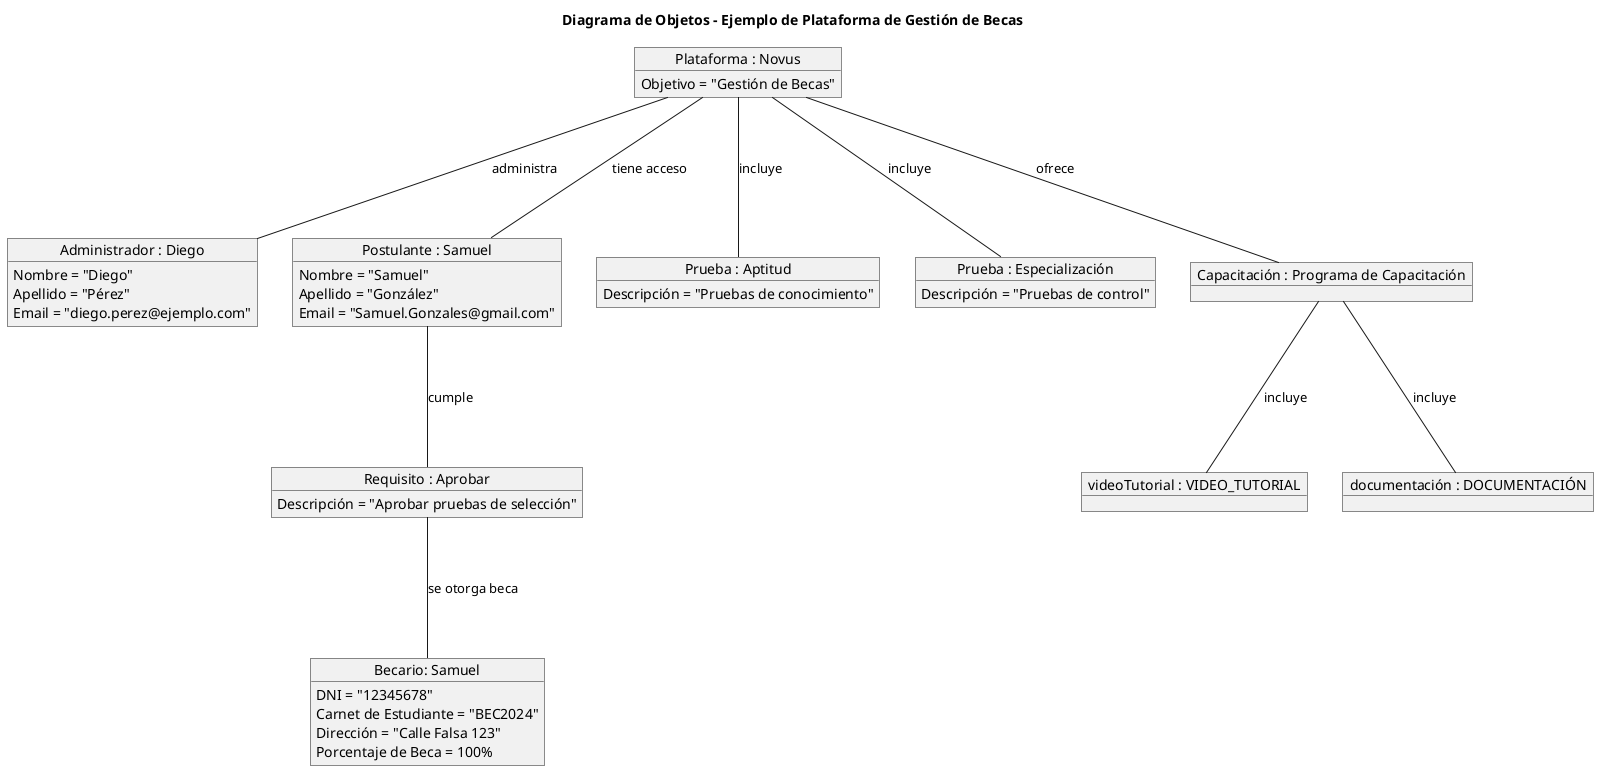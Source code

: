 @startuml Diagrama_de_Objetos_Beca
title Diagrama de Objetos - Ejemplo de Plataforma de Gestión de Becas

object "Plataforma : Novus" as plataforma {
  Objetivo = "Gestión de Becas"
}

object "Administrador : Diego" as administrador {
  Nombre = "Diego"
  Apellido = "Pérez"
  
  Email = "diego.perez@ejemplo.com"
}

object "Postulante : Samuel" as candidato {
  Nombre = "Samuel"
  Apellido = "González"
  Email = "Samuel.Gonzales@gmail.com"
}

object "Becario: Samuel" as becario {
  DNI = "12345678"
  Carnet de Estudiante = "BEC2024"
  Dirección = "Calle Falsa 123"
  Porcentaje de Beca = 100%
}

object "Prueba : Aptitud" as pruebas {
  Descripción = "Pruebas de conocimiento"
}
object "Prueba : Especialización" as pruebas1 {
  Descripción = "Pruebas de control"
}

object "Capacitación : Programa de Capacitación" as capacitacion {
}

object "videoTutorial : VIDEO_TUTORIAL" as videoTutorial {
}

object "documentación : DOCUMENTACIÓN" as documentacion {
}

object "Requisito : Aprobar" as requisito {
  Descripción = "Aprobar pruebas de selección"
}

plataforma -d-- administrador : "administra"
plataforma -d-- candidato : "tiene acceso"

plataforma -d-- pruebas : "incluye"
plataforma -d-- pruebas1 : "incluye"
plataforma -d-- capacitacion : "ofrece"

capacitacion  -d-- videoTutorial : "incluye"
capacitacion  -d-- documentacion : "incluye"

candidato -d-- requisito : "cumple"

requisito -d-- becario : "se otorga beca"

@enduml

